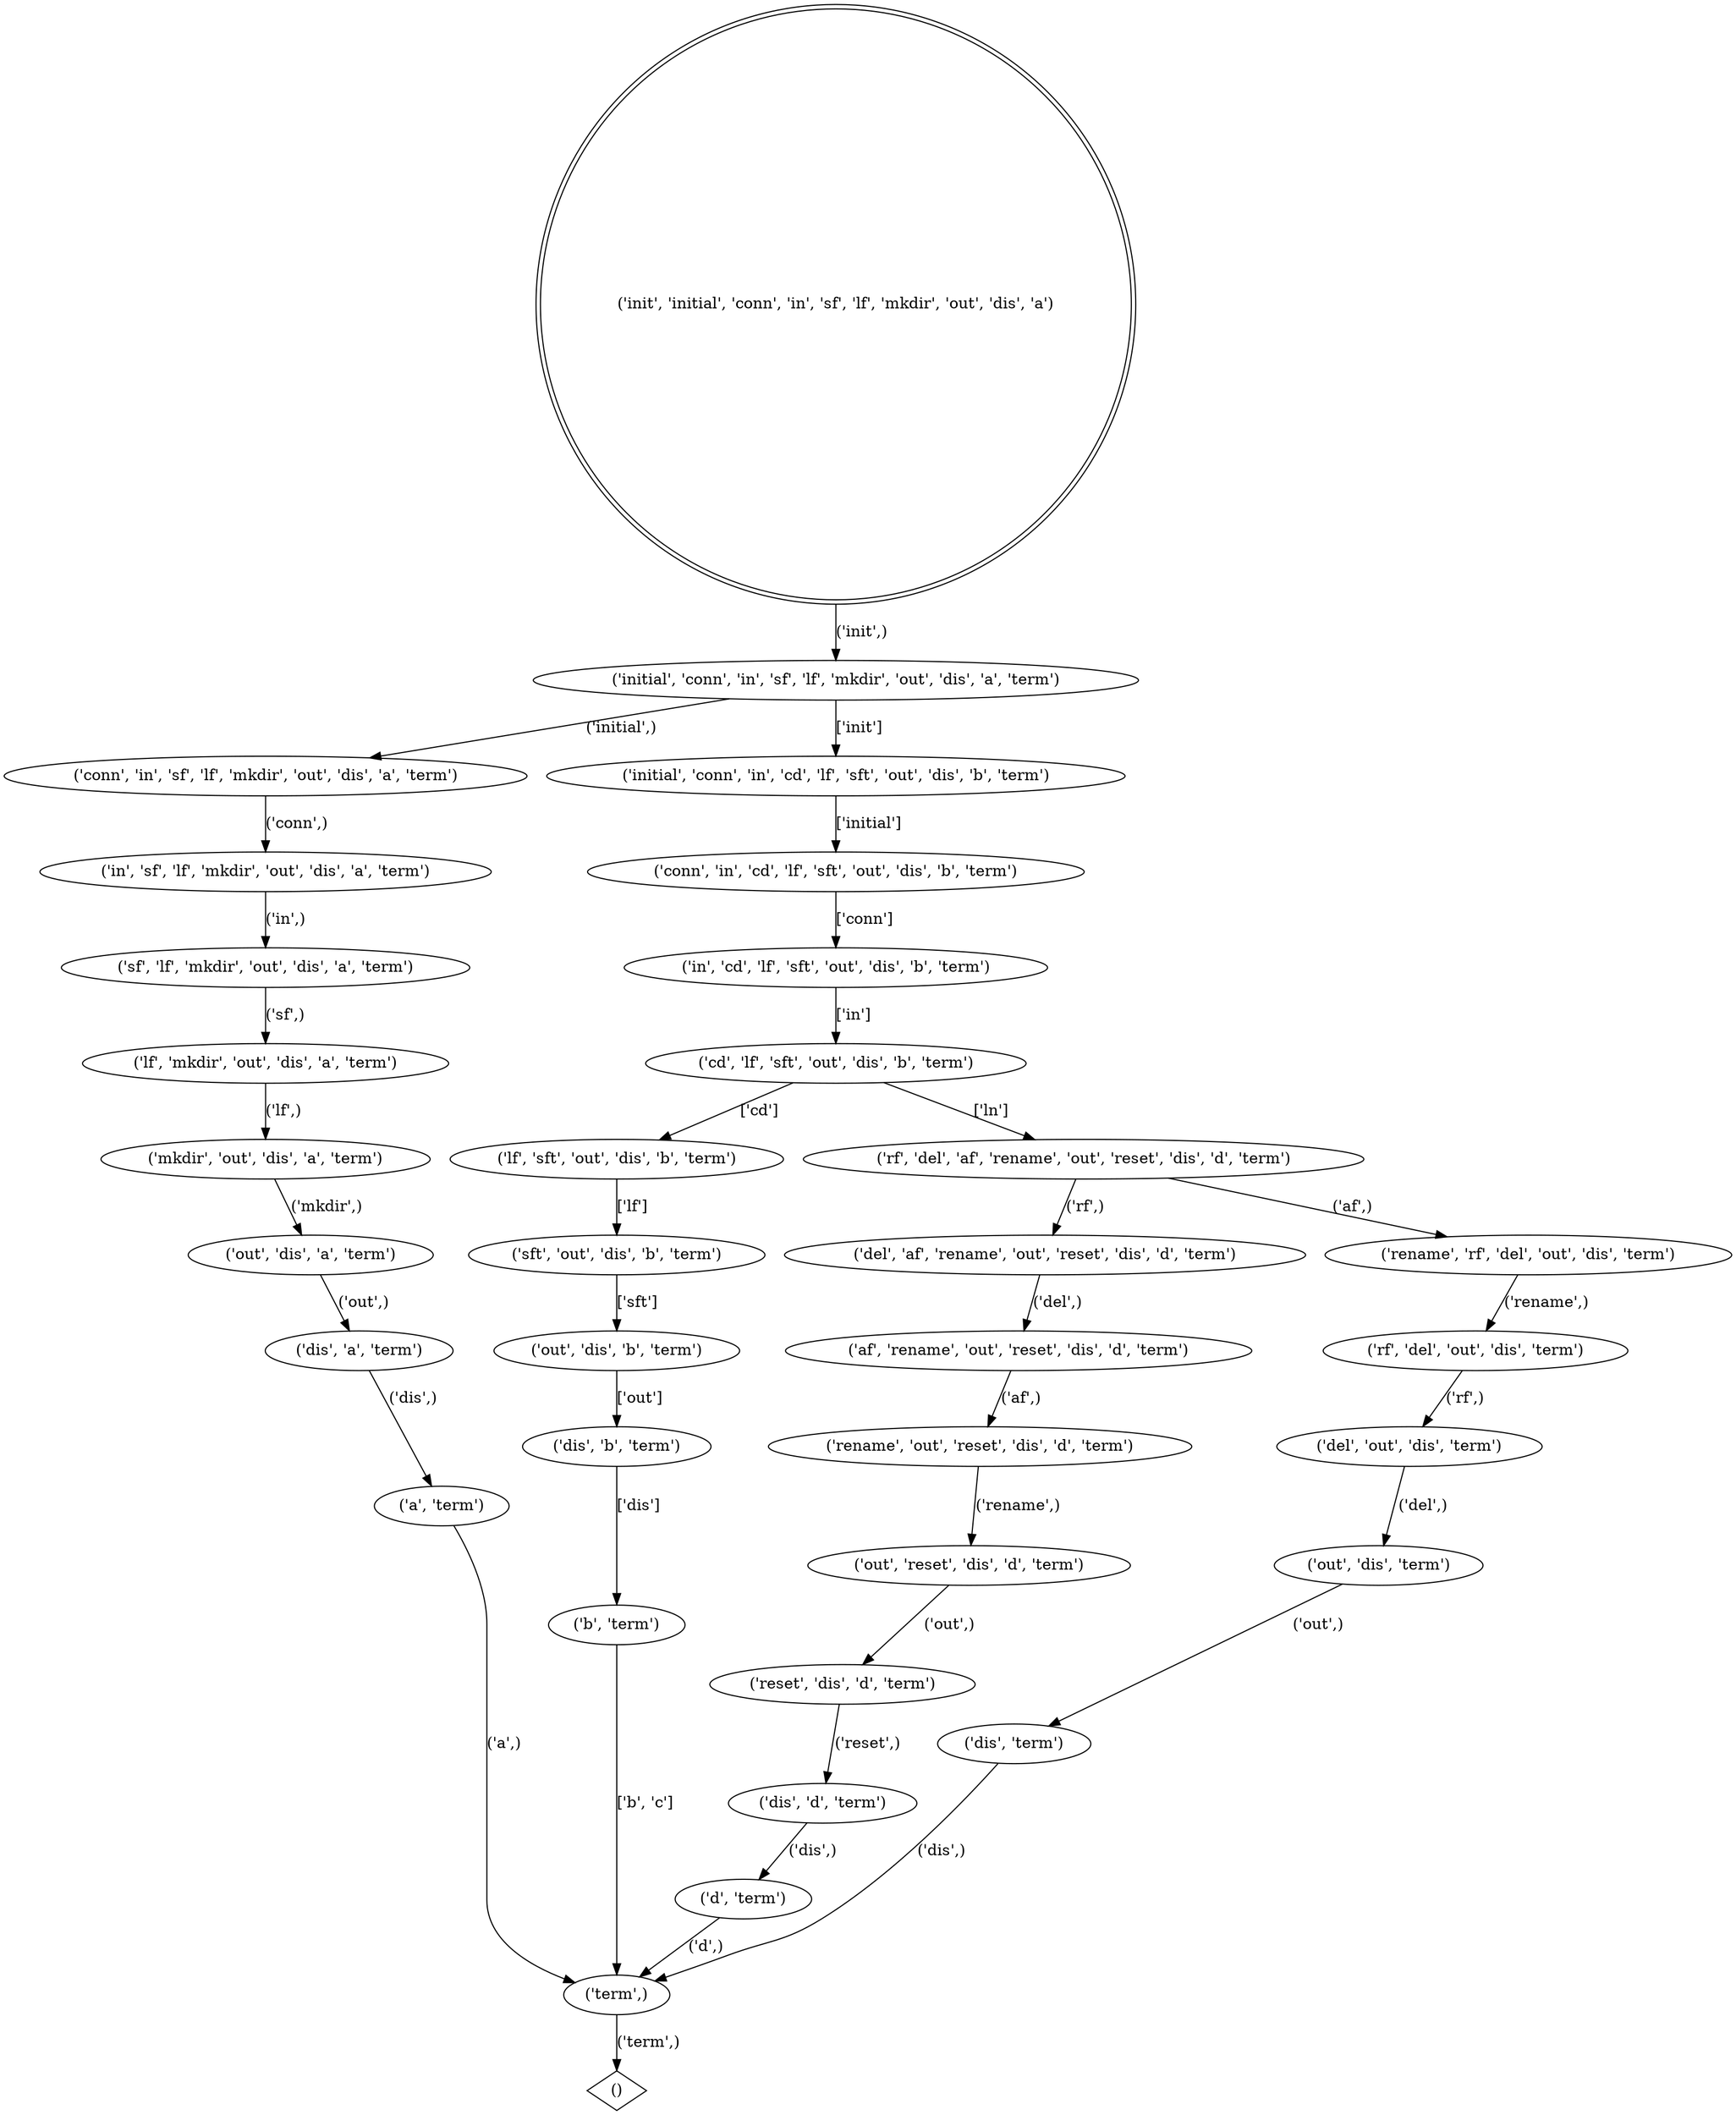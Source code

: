 strict digraph  {
0 [shape=doublecircle, label="('init', 'initial', 'conn', 'in', 'sf', 'lf', 'mkdir', 'out', 'dis', 'a')"];
56 [label="('initial', 'conn', 'in', 'sf', 'lf', 'mkdir', 'out', 'dis', 'a', 'term')"];
2 [label="('conn', 'in', 'sf', 'lf', 'mkdir', 'out', 'dis', 'a', 'term')"];
3 [label="('in', 'sf', 'lf', 'mkdir', 'out', 'dis', 'a', 'term')"];
4 [label="('sf', 'lf', 'mkdir', 'out', 'dis', 'a', 'term')"];
5 [label="('lf', 'mkdir', 'out', 'dis', 'a', 'term')"];
6 [label="('mkdir', 'out', 'dis', 'a', 'term')"];
7 [label="('out', 'dis', 'a', 'term')"];
8 [label="('dis', 'a', 'term')"];
9 [label="('a', 'term')"];
10 [label="('term',)"];
57 [label="('initial', 'conn', 'in', 'cd', 'lf', 'sft', 'out', 'dis', 'b', 'term')"];
58 [label="('conn', 'in', 'cd', 'lf', 'sft', 'out', 'dis', 'b', 'term')"];
59 [label="('in', 'cd', 'lf', 'sft', 'out', 'dis', 'b', 'term')"];
60 [label="('cd', 'lf', 'sft', 'out', 'dis', 'b', 'term')"];
61 [label="('lf', 'sft', 'out', 'dis', 'b', 'term')"];
63 [label="('sft', 'out', 'dis', 'b', 'term')"];
64 [label="('out', 'dis', 'b', 'term')"];
65 [label="('dis', 'b', 'term')"];
66 [label="('b', 'term')"];
62 [label="('rf', 'del', 'af', 'rename', 'out', 'reset', 'dis', 'd', 'term')"];
37 [label="('del', 'af', 'rename', 'out', 'reset', 'dis', 'd', 'term')"];
38 [label="('af', 'rename', 'out', 'reset', 'dis', 'd', 'term')"];
39 [label="('rename', 'out', 'reset', 'dis', 'd', 'term')"];
40 [label="('out', 'reset', 'dis', 'd', 'term')"];
41 [label="('reset', 'dis', 'd', 'term')"];
42 [label="('dis', 'd', 'term')"];
43 [label="('d', 'term')"];
50 [label="('rename', 'rf', 'del', 'out', 'dis', 'term')"];
51 [label="('rf', 'del', 'out', 'dis', 'term')"];
52 [label="('del', 'out', 'dis', 'term')"];
53 [label="('out', 'dis', 'term')"];
54 [label="('dis', 'term')"];
55 [shape=diamond, label="()"];
0 -> 56  [label="('init',)", weight=1];
56 -> 2  [label="('initial',)", weight=1];
56 -> 57  [label="['init']", weight=4];
2 -> 3  [label="('conn',)", weight=1];
3 -> 4  [label="('in',)", weight=1];
4 -> 5  [label="('sf',)", weight=1];
5 -> 6  [label="('lf',)", weight=1];
6 -> 7  [label="('mkdir',)", weight=1];
7 -> 8  [label="('out',)", weight=1];
8 -> 9  [label="('dis',)", weight=1];
9 -> 10  [label="('a',)", weight=1];
10 -> 55  [label="('term',)", weight=5];
57 -> 58  [label="['initial']", weight=4];
58 -> 59  [label="['conn']", weight=4];
59 -> 60  [label="['in']", weight=4];
60 -> 61  [label="['cd']", weight=2];
60 -> 62  [label="['ln']", weight=2];
61 -> 63  [label="['lf']", weight=2];
63 -> 64  [label="['sft']", weight=2];
64 -> 65  [label="['out']", weight=2];
65 -> 66  [label="['dis']", weight=2];
66 -> 10  [label="['b', 'c']", weight=2];
62 -> 37  [label="('rf',)", weight=1];
62 -> 50  [label="('af',)", weight=1];
37 -> 38  [label="('del',)", weight=1];
38 -> 39  [label="('af',)", weight=1];
39 -> 40  [label="('rename',)", weight=1];
40 -> 41  [label="('out',)", weight=1];
41 -> 42  [label="('reset',)", weight=1];
42 -> 43  [label="('dis',)", weight=1];
43 -> 10  [label="('d',)", weight=1];
50 -> 51  [label="('rename',)", weight=1];
51 -> 52  [label="('rf',)", weight=1];
52 -> 53  [label="('del',)", weight=1];
53 -> 54  [label="('out',)", weight=1];
54 -> 10  [label="('dis',)", weight=1];
}
